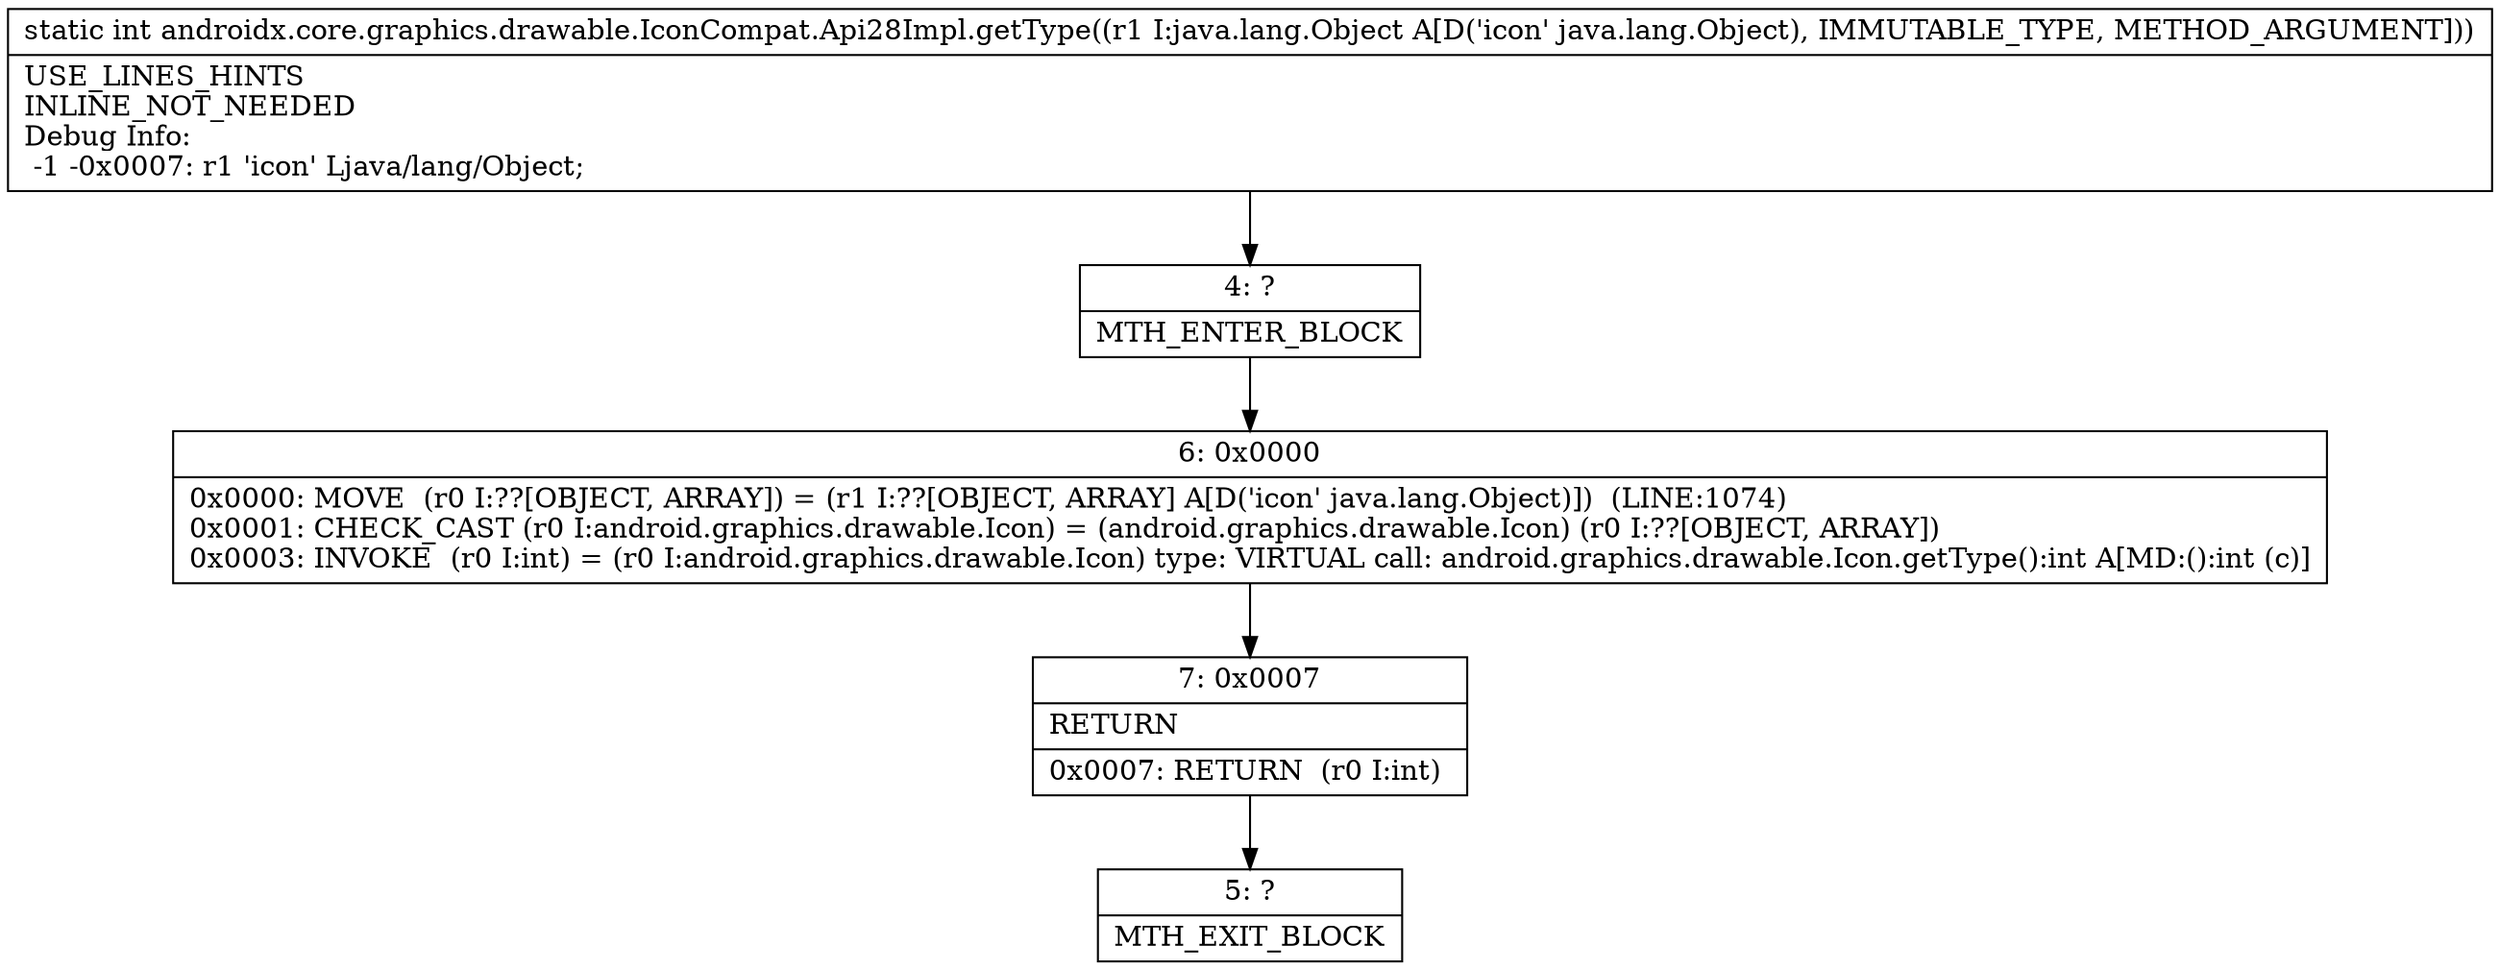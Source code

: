 digraph "CFG forandroidx.core.graphics.drawable.IconCompat.Api28Impl.getType(Ljava\/lang\/Object;)I" {
Node_4 [shape=record,label="{4\:\ ?|MTH_ENTER_BLOCK\l}"];
Node_6 [shape=record,label="{6\:\ 0x0000|0x0000: MOVE  (r0 I:??[OBJECT, ARRAY]) = (r1 I:??[OBJECT, ARRAY] A[D('icon' java.lang.Object)])  (LINE:1074)\l0x0001: CHECK_CAST (r0 I:android.graphics.drawable.Icon) = (android.graphics.drawable.Icon) (r0 I:??[OBJECT, ARRAY]) \l0x0003: INVOKE  (r0 I:int) = (r0 I:android.graphics.drawable.Icon) type: VIRTUAL call: android.graphics.drawable.Icon.getType():int A[MD:():int (c)]\l}"];
Node_7 [shape=record,label="{7\:\ 0x0007|RETURN\l|0x0007: RETURN  (r0 I:int) \l}"];
Node_5 [shape=record,label="{5\:\ ?|MTH_EXIT_BLOCK\l}"];
MethodNode[shape=record,label="{static int androidx.core.graphics.drawable.IconCompat.Api28Impl.getType((r1 I:java.lang.Object A[D('icon' java.lang.Object), IMMUTABLE_TYPE, METHOD_ARGUMENT]))  | USE_LINES_HINTS\lINLINE_NOT_NEEDED\lDebug Info:\l  \-1 \-0x0007: r1 'icon' Ljava\/lang\/Object;\l}"];
MethodNode -> Node_4;Node_4 -> Node_6;
Node_6 -> Node_7;
Node_7 -> Node_5;
}

